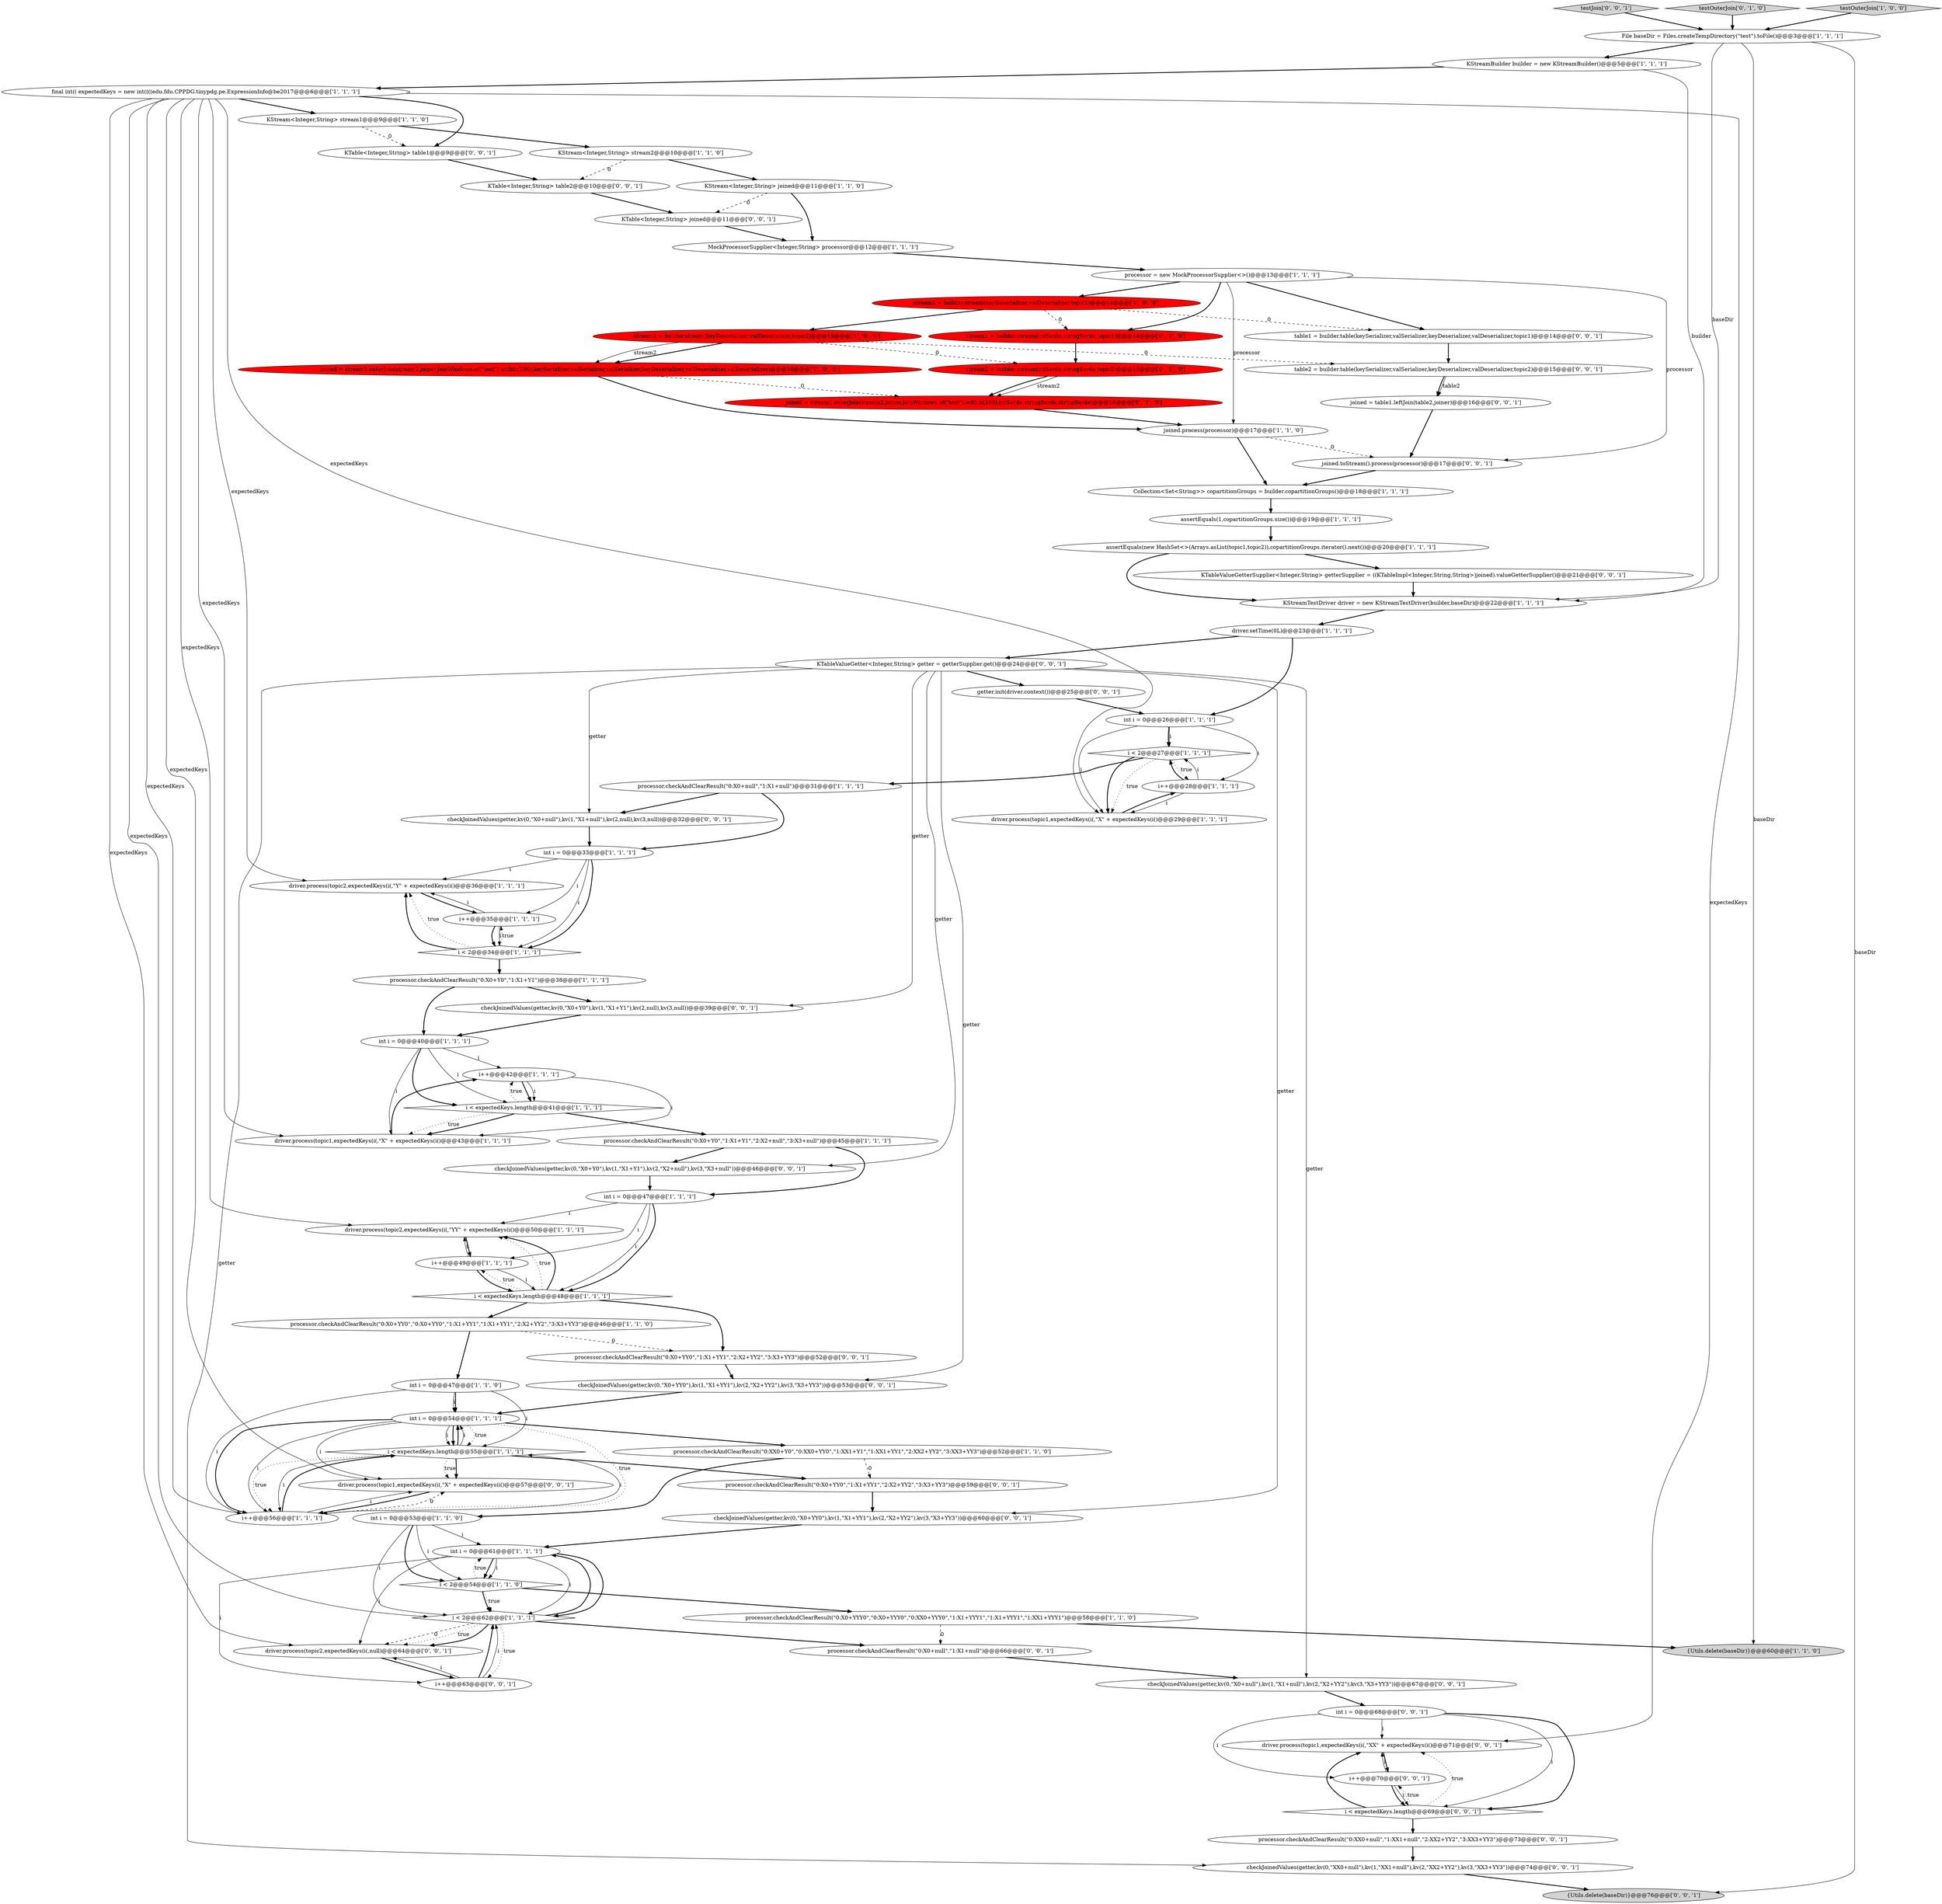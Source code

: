 digraph {
26 [style = filled, label = "{Utils.delete(baseDir)}@@@60@@@['1', '1', '0']", fillcolor = lightgray, shape = ellipse image = "AAA0AAABBB1BBB"];
2 [style = filled, label = "int i = 0@@@54@@@['1', '1', '1']", fillcolor = white, shape = ellipse image = "AAA0AAABBB1BBB"];
1 [style = filled, label = "KStream<Integer,String> stream1@@@9@@@['1', '1', '0']", fillcolor = white, shape = ellipse image = "AAA0AAABBB1BBB"];
4 [style = filled, label = "processor.checkAndClearResult(\"0:X0+YY0\",\"0:X0+YY0\",\"1:X1+YY1\",\"1:X1+YY1\",\"2:X2+YY2\",\"3:X3+YY3\")@@@46@@@['1', '1', '0']", fillcolor = white, shape = ellipse image = "AAA0AAABBB1BBB"];
27 [style = filled, label = "i++@@@42@@@['1', '1', '1']", fillcolor = white, shape = ellipse image = "AAA0AAABBB1BBB"];
8 [style = filled, label = "i < 2@@@27@@@['1', '1', '1']", fillcolor = white, shape = diamond image = "AAA0AAABBB1BBB"];
57 [style = filled, label = "processor.checkAndClearResult(\"0:X0+null\",\"1:X1+null\")@@@66@@@['0', '0', '1']", fillcolor = white, shape = ellipse image = "AAA0AAABBB3BBB"];
0 [style = filled, label = "processor.checkAndClearResult(\"0:X0+YYY0\",\"0:X0+YYY0\",\"0:XX0+YYY0\",\"1:X1+YYY1\",\"1:X1+YYY1\",\"1:XX1+YYY1\")@@@58@@@['1', '1', '0']", fillcolor = white, shape = ellipse image = "AAA0AAABBB1BBB"];
33 [style = filled, label = "i < 2@@@62@@@['1', '1', '1']", fillcolor = white, shape = diamond image = "AAA0AAABBB1BBB"];
48 [style = filled, label = "KStream<Integer,String> joined@@@11@@@['1', '1', '0']", fillcolor = white, shape = ellipse image = "AAA0AAABBB1BBB"];
61 [style = filled, label = "driver.process(topic2,expectedKeys(i(,null)@@@64@@@['0', '0', '1']", fillcolor = white, shape = ellipse image = "AAA0AAABBB3BBB"];
5 [style = filled, label = "int i = 0@@@53@@@['1', '1', '0']", fillcolor = white, shape = ellipse image = "AAA0AAABBB1BBB"];
25 [style = filled, label = "int i = 0@@@61@@@['1', '1', '1']", fillcolor = white, shape = ellipse image = "AAA0AAABBB1BBB"];
77 [style = filled, label = "checkJoinedValues(getter,kv(0,\"X0+Y0\"),kv(1,\"X1+Y1\"),kv(2,null),kv(3,null))@@@39@@@['0', '0', '1']", fillcolor = white, shape = ellipse image = "AAA0AAABBB3BBB"];
23 [style = filled, label = "joined.process(processor)@@@17@@@['1', '1', '0']", fillcolor = white, shape = ellipse image = "AAA0AAABBB1BBB"];
76 [style = filled, label = "table2 = builder.table(keySerializer,valSerializer,keyDeserializer,valDeserializer,topic2)@@@15@@@['0', '0', '1']", fillcolor = white, shape = ellipse image = "AAA0AAABBB3BBB"];
44 [style = filled, label = "assertEquals(1,copartitionGroups.size())@@@19@@@['1', '1', '1']", fillcolor = white, shape = ellipse image = "AAA0AAABBB1BBB"];
12 [style = filled, label = "i++@@@28@@@['1', '1', '1']", fillcolor = white, shape = ellipse image = "AAA0AAABBB1BBB"];
3 [style = filled, label = "processor.checkAndClearResult(\"0:X0+Y0\",\"1:X1+Y1\",\"2:X2+null\",\"3:X3+null\")@@@45@@@['1', '1', '1']", fillcolor = white, shape = ellipse image = "AAA0AAABBB1BBB"];
58 [style = filled, label = "joined.toStream().process(processor)@@@17@@@['0', '0', '1']", fillcolor = white, shape = ellipse image = "AAA0AAABBB3BBB"];
28 [style = filled, label = "stream1 = builder.stream(keyDeserializer,valDeserializer,topic1)@@@14@@@['1', '0', '0']", fillcolor = red, shape = ellipse image = "AAA1AAABBB1BBB"];
47 [style = filled, label = "stream2 = builder.stream(keyDeserializer,valDeserializer,topic2)@@@15@@@['1', '0', '0']", fillcolor = red, shape = ellipse image = "AAA1AAABBB1BBB"];
72 [style = filled, label = "driver.process(topic1,expectedKeys(i(,\"XX\" + expectedKeys(i()@@@71@@@['0', '0', '1']", fillcolor = white, shape = ellipse image = "AAA0AAABBB3BBB"];
39 [style = filled, label = "driver.process(topic1,expectedKeys(i(,\"X\" + expectedKeys(i()@@@29@@@['1', '1', '1']", fillcolor = white, shape = ellipse image = "AAA0AAABBB1BBB"];
21 [style = filled, label = "i < expectedKeys.length@@@41@@@['1', '1', '1']", fillcolor = white, shape = diamond image = "AAA0AAABBB1BBB"];
64 [style = filled, label = "KTable<Integer,String> table1@@@9@@@['0', '0', '1']", fillcolor = white, shape = ellipse image = "AAA0AAABBB3BBB"];
53 [style = filled, label = "{Utils.delete(baseDir)}@@@76@@@['0', '0', '1']", fillcolor = lightgray, shape = ellipse image = "AAA0AAABBB3BBB"];
49 [style = filled, label = "stream1 = builder.stream(intSerde,stringSerde,topic1)@@@14@@@['0', '1', '0']", fillcolor = red, shape = ellipse image = "AAA1AAABBB2BBB"];
29 [style = filled, label = "i < expectedKeys.length@@@55@@@['1', '1', '1']", fillcolor = white, shape = diamond image = "AAA0AAABBB1BBB"];
80 [style = filled, label = "table1 = builder.table(keySerializer,valSerializer,keyDeserializer,valDeserializer,topic1)@@@14@@@['0', '0', '1']", fillcolor = white, shape = ellipse image = "AAA0AAABBB3BBB"];
78 [style = filled, label = "KTable<Integer,String> table2@@@10@@@['0', '0', '1']", fillcolor = white, shape = ellipse image = "AAA0AAABBB3BBB"];
17 [style = filled, label = "driver.process(topic2,expectedKeys(i(,\"YY\" + expectedKeys(i()@@@50@@@['1', '1', '1']", fillcolor = white, shape = ellipse image = "AAA0AAABBB1BBB"];
36 [style = filled, label = "i++@@@56@@@['1', '1', '1']", fillcolor = white, shape = ellipse image = "AAA0AAABBB1BBB"];
59 [style = filled, label = "KTableValueGetter<Integer,String> getter = getterSupplier.get()@@@24@@@['0', '0', '1']", fillcolor = white, shape = ellipse image = "AAA0AAABBB3BBB"];
22 [style = filled, label = "int i = 0@@@33@@@['1', '1', '1']", fillcolor = white, shape = ellipse image = "AAA0AAABBB1BBB"];
9 [style = filled, label = "driver.process(topic1,expectedKeys(i(,\"X\" + expectedKeys(i()@@@43@@@['1', '1', '1']", fillcolor = white, shape = ellipse image = "AAA0AAABBB1BBB"];
10 [style = filled, label = "KStreamTestDriver driver = new KStreamTestDriver(builder,baseDir)@@@22@@@['1', '1', '1']", fillcolor = white, shape = ellipse image = "AAA0AAABBB1BBB"];
43 [style = filled, label = "driver.setTime(0L)@@@23@@@['1', '1', '1']", fillcolor = white, shape = ellipse image = "AAA0AAABBB1BBB"];
7 [style = filled, label = "processor.checkAndClearResult(\"0:X0+null\",\"1:X1+null\")@@@31@@@['1', '1', '1']", fillcolor = white, shape = ellipse image = "AAA0AAABBB1BBB"];
20 [style = filled, label = "processor = new MockProcessorSupplier<>()@@@13@@@['1', '1', '1']", fillcolor = white, shape = ellipse image = "AAA0AAABBB1BBB"];
40 [style = filled, label = "int i = 0@@@47@@@['1', '1', '1']", fillcolor = white, shape = ellipse image = "AAA0AAABBB1BBB"];
54 [style = filled, label = "testJoin['0', '0', '1']", fillcolor = lightgray, shape = diamond image = "AAA0AAABBB3BBB"];
73 [style = filled, label = "getter.init(driver.context())@@@25@@@['0', '0', '1']", fillcolor = white, shape = ellipse image = "AAA0AAABBB3BBB"];
24 [style = filled, label = "processor.checkAndClearResult(\"0:X0+Y0\",\"1:X1+Y1\")@@@38@@@['1', '1', '1']", fillcolor = white, shape = ellipse image = "AAA0AAABBB1BBB"];
32 [style = filled, label = "i++@@@49@@@['1', '1', '1']", fillcolor = white, shape = ellipse image = "AAA0AAABBB1BBB"];
63 [style = filled, label = "processor.checkAndClearResult(\"0:XX0+null\",\"1:XX1+null\",\"2:XX2+YY2\",\"3:XX3+YY3\")@@@73@@@['0', '0', '1']", fillcolor = white, shape = ellipse image = "AAA0AAABBB3BBB"];
69 [style = filled, label = "processor.checkAndClearResult(\"0:X0+YY0\",\"1:X1+YY1\",\"2:X2+YY2\",\"3:X3+YY3\")@@@52@@@['0', '0', '1']", fillcolor = white, shape = ellipse image = "AAA0AAABBB3BBB"];
11 [style = filled, label = "processor.checkAndClearResult(\"0:XX0+Y0\",\"0:XX0+YY0\",\"1:XX1+Y1\",\"1:XX1+YY1\",\"2:XX2+YY2\",\"3:XX3+YY3\")@@@52@@@['1', '1', '0']", fillcolor = white, shape = ellipse image = "AAA0AAABBB1BBB"];
56 [style = filled, label = "i++@@@63@@@['0', '0', '1']", fillcolor = white, shape = ellipse image = "AAA0AAABBB3BBB"];
65 [style = filled, label = "KTable<Integer,String> joined@@@11@@@['0', '0', '1']", fillcolor = white, shape = ellipse image = "AAA0AAABBB3BBB"];
41 [style = filled, label = "driver.process(topic2,expectedKeys(i(,\"Y\" + expectedKeys(i()@@@36@@@['1', '1', '1']", fillcolor = white, shape = ellipse image = "AAA0AAABBB1BBB"];
51 [style = filled, label = "testOuterJoin['0', '1', '0']", fillcolor = lightgray, shape = diamond image = "AAA0AAABBB2BBB"];
70 [style = filled, label = "i < expectedKeys.length@@@69@@@['0', '0', '1']", fillcolor = white, shape = diamond image = "AAA0AAABBB3BBB"];
71 [style = filled, label = "checkJoinedValues(getter,kv(0,\"X0+Y0\"),kv(1,\"X1+Y1\"),kv(2,\"X2+null\"),kv(3,\"X3+null\"))@@@46@@@['0', '0', '1']", fillcolor = white, shape = ellipse image = "AAA0AAABBB3BBB"];
55 [style = filled, label = "KTableValueGetterSupplier<Integer,String> getterSupplier = ((KTableImpl<Integer,String,String>)joined).valueGetterSupplier()@@@21@@@['0', '0', '1']", fillcolor = white, shape = ellipse image = "AAA0AAABBB3BBB"];
52 [style = filled, label = "joined = stream1.outerJoin(stream2,joiner,JoinWindows.of(\"test\").within(100),intSerde,stringSerde,stringSerde)@@@16@@@['0', '1', '0']", fillcolor = red, shape = ellipse image = "AAA1AAABBB2BBB"];
66 [style = filled, label = "checkJoinedValues(getter,kv(0,\"X0+null\"),kv(1,\"X1+null\"),kv(2,null),kv(3,null))@@@32@@@['0', '0', '1']", fillcolor = white, shape = ellipse image = "AAA0AAABBB3BBB"];
81 [style = filled, label = "checkJoinedValues(getter,kv(0,\"X0+YY0\"),kv(1,\"X1+YY1\"),kv(2,\"X2+YY2\"),kv(3,\"X3+YY3\"))@@@60@@@['0', '0', '1']", fillcolor = white, shape = ellipse image = "AAA0AAABBB3BBB"];
50 [style = filled, label = "stream2 = builder.stream(intSerde,stringSerde,topic2)@@@15@@@['0', '1', '0']", fillcolor = red, shape = ellipse image = "AAA1AAABBB2BBB"];
60 [style = filled, label = "int i = 0@@@68@@@['0', '0', '1']", fillcolor = white, shape = ellipse image = "AAA0AAABBB3BBB"];
67 [style = filled, label = "checkJoinedValues(getter,kv(0,\"XX0+null\"),kv(1,\"XX1+null\"),kv(2,\"XX2+YY2\"),kv(3,\"XX3+YY3\"))@@@74@@@['0', '0', '1']", fillcolor = white, shape = ellipse image = "AAA0AAABBB3BBB"];
82 [style = filled, label = "checkJoinedValues(getter,kv(0,\"X0+YY0\"),kv(1,\"X1+YY1\"),kv(2,\"X2+YY2\"),kv(3,\"X3+YY3\"))@@@53@@@['0', '0', '1']", fillcolor = white, shape = ellipse image = "AAA0AAABBB3BBB"];
74 [style = filled, label = "checkJoinedValues(getter,kv(0,\"X0+null\"),kv(1,\"X1+null\"),kv(2,\"X2+YY2\"),kv(3,\"X3+YY3\"))@@@67@@@['0', '0', '1']", fillcolor = white, shape = ellipse image = "AAA0AAABBB3BBB"];
38 [style = filled, label = "i < 2@@@54@@@['1', '1', '0']", fillcolor = white, shape = diamond image = "AAA0AAABBB1BBB"];
19 [style = filled, label = "File baseDir = Files.createTempDirectory(\"test\").toFile()@@@3@@@['1', '1', '1']", fillcolor = white, shape = ellipse image = "AAA0AAABBB1BBB"];
35 [style = filled, label = "assertEquals(new HashSet<>(Arrays.asList(topic1,topic2)),copartitionGroups.iterator().next())@@@20@@@['1', '1', '1']", fillcolor = white, shape = ellipse image = "AAA0AAABBB1BBB"];
45 [style = filled, label = "int i = 0@@@26@@@['1', '1', '1']", fillcolor = white, shape = ellipse image = "AAA0AAABBB1BBB"];
79 [style = filled, label = "processor.checkAndClearResult(\"0:X0+YY0\",\"1:X1+YY1\",\"2:X2+YY2\",\"3:X3+YY3\")@@@59@@@['0', '0', '1']", fillcolor = white, shape = ellipse image = "AAA0AAABBB3BBB"];
31 [style = filled, label = "joined = stream1.outerJoin(stream2,joiner,JoinWindows.of(\"test\").within(100),keySerializer,valSerializer,valSerializer,keyDeserializer,valDeserializer,valDeserializer)@@@16@@@['1', '0', '0']", fillcolor = red, shape = ellipse image = "AAA1AAABBB1BBB"];
15 [style = filled, label = "int i = 0@@@47@@@['1', '1', '0']", fillcolor = white, shape = ellipse image = "AAA0AAABBB1BBB"];
6 [style = filled, label = "testOuterJoin['1', '0', '0']", fillcolor = lightgray, shape = diamond image = "AAA0AAABBB1BBB"];
34 [style = filled, label = "final int(( expectedKeys = new int((((edu.fdu.CPPDG.tinypdg.pe.ExpressionInfo@be2017@@@6@@@['1', '1', '1']", fillcolor = white, shape = ellipse image = "AAA0AAABBB1BBB"];
42 [style = filled, label = "i++@@@35@@@['1', '1', '1']", fillcolor = white, shape = ellipse image = "AAA0AAABBB1BBB"];
18 [style = filled, label = "KStreamBuilder builder = new KStreamBuilder()@@@5@@@['1', '1', '1']", fillcolor = white, shape = ellipse image = "AAA0AAABBB1BBB"];
13 [style = filled, label = "KStream<Integer,String> stream2@@@10@@@['1', '1', '0']", fillcolor = white, shape = ellipse image = "AAA0AAABBB1BBB"];
46 [style = filled, label = "i < expectedKeys.length@@@48@@@['1', '1', '1']", fillcolor = white, shape = diamond image = "AAA0AAABBB1BBB"];
30 [style = filled, label = "int i = 0@@@40@@@['1', '1', '1']", fillcolor = white, shape = ellipse image = "AAA0AAABBB1BBB"];
75 [style = filled, label = "i++@@@70@@@['0', '0', '1']", fillcolor = white, shape = ellipse image = "AAA0AAABBB3BBB"];
68 [style = filled, label = "driver.process(topic1,expectedKeys(i(,\"X\" + expectedKeys(i()@@@57@@@['0', '0', '1']", fillcolor = white, shape = ellipse image = "AAA0AAABBB3BBB"];
16 [style = filled, label = "i < 2@@@34@@@['1', '1', '1']", fillcolor = white, shape = diamond image = "AAA0AAABBB1BBB"];
14 [style = filled, label = "Collection<Set<String>> copartitionGroups = builder.copartitionGroups()@@@18@@@['1', '1', '1']", fillcolor = white, shape = ellipse image = "AAA0AAABBB1BBB"];
37 [style = filled, label = "MockProcessorSupplier<Integer,String> processor@@@12@@@['1', '1', '1']", fillcolor = white, shape = ellipse image = "AAA0AAABBB1BBB"];
62 [style = filled, label = "joined = table1.leftJoin(table2,joiner)@@@16@@@['0', '0', '1']", fillcolor = white, shape = ellipse image = "AAA0AAABBB3BBB"];
5->33 [style = solid, label="i"];
45->8 [style = solid, label="i"];
76->62 [style = bold, label=""];
12->39 [style = solid, label="i"];
25->33 [style = bold, label=""];
61->56 [style = bold, label=""];
35->55 [style = bold, label=""];
24->77 [style = bold, label=""];
75->70 [style = solid, label="i"];
36->29 [style = bold, label=""];
33->61 [style = dashed, label="0"];
44->35 [style = bold, label=""];
12->8 [style = solid, label="i"];
59->74 [style = solid, label="getter"];
4->15 [style = bold, label=""];
70->75 [style = dotted, label="true"];
21->27 [style = dotted, label="true"];
40->32 [style = solid, label="i"];
34->17 [style = solid, label="expectedKeys"];
45->12 [style = solid, label="i"];
5->38 [style = bold, label=""];
1->13 [style = bold, label=""];
54->19 [style = bold, label=""];
23->58 [style = dashed, label="0"];
69->82 [style = bold, label=""];
24->30 [style = bold, label=""];
2->68 [style = solid, label="i"];
16->41 [style = bold, label=""];
31->52 [style = dashed, label="0"];
34->68 [style = solid, label="expectedKeys"];
29->2 [style = bold, label=""];
36->68 [style = dashed, label="0"];
27->9 [style = solid, label="i"];
33->25 [style = bold, label=""];
59->81 [style = solid, label="getter"];
65->37 [style = bold, label=""];
34->64 [style = bold, label=""];
57->74 [style = bold, label=""];
19->53 [style = solid, label="baseDir"];
2->36 [style = bold, label=""];
15->2 [style = solid, label="i"];
15->36 [style = solid, label="i"];
34->61 [style = solid, label="expectedKeys"];
22->16 [style = solid, label="i"];
35->10 [style = bold, label=""];
34->33 [style = solid, label="expectedKeys"];
32->46 [style = solid, label="i"];
70->72 [style = dotted, label="true"];
8->39 [style = bold, label=""];
34->9 [style = solid, label="expectedKeys"];
16->41 [style = dotted, label="true"];
29->36 [style = dotted, label="true"];
59->71 [style = solid, label="getter"];
38->33 [style = dotted, label="true"];
21->3 [style = bold, label=""];
47->76 [style = dashed, label="0"];
18->10 [style = solid, label="builder"];
48->37 [style = bold, label=""];
19->18 [style = bold, label=""];
52->23 [style = bold, label=""];
2->29 [style = dotted, label="true"];
48->65 [style = dashed, label="0"];
59->73 [style = bold, label=""];
16->42 [style = dotted, label="true"];
60->70 [style = bold, label=""];
0->57 [style = dashed, label="0"];
20->58 [style = solid, label="processor"];
29->79 [style = bold, label=""];
42->41 [style = solid, label="i"];
79->81 [style = bold, label=""];
30->27 [style = solid, label="i"];
33->61 [style = dotted, label="true"];
67->53 [style = bold, label=""];
15->29 [style = solid, label="i"];
77->30 [style = bold, label=""];
43->45 [style = bold, label=""];
29->2 [style = solid, label="i"];
23->14 [style = bold, label=""];
46->32 [style = dotted, label="true"];
21->9 [style = bold, label=""];
30->9 [style = solid, label="i"];
21->9 [style = dotted, label="true"];
8->12 [style = dotted, label="true"];
46->4 [style = bold, label=""];
3->71 [style = bold, label=""];
38->0 [style = bold, label=""];
39->12 [style = bold, label=""];
80->76 [style = bold, label=""];
5->25 [style = solid, label="i"];
2->36 [style = solid, label="i"];
38->33 [style = bold, label=""];
56->33 [style = bold, label=""];
75->72 [style = solid, label="i"];
29->68 [style = dotted, label="true"];
7->66 [style = bold, label=""];
25->38 [style = bold, label=""];
43->59 [style = bold, label=""];
68->36 [style = bold, label=""];
32->46 [style = bold, label=""];
22->42 [style = solid, label="i"];
10->43 [style = bold, label=""];
59->82 [style = solid, label="getter"];
22->16 [style = bold, label=""];
72->75 [style = bold, label=""];
18->34 [style = bold, label=""];
47->31 [style = bold, label=""];
28->47 [style = bold, label=""];
16->24 [style = bold, label=""];
58->14 [style = bold, label=""];
40->46 [style = solid, label="i"];
60->72 [style = solid, label="i"];
4->69 [style = dashed, label="0"];
19->10 [style = solid, label="baseDir"];
42->16 [style = bold, label=""];
8->39 [style = dotted, label="true"];
13->48 [style = bold, label=""];
73->45 [style = bold, label=""];
81->25 [style = bold, label=""];
38->25 [style = dotted, label="true"];
47->31 [style = solid, label="stream2"];
33->57 [style = bold, label=""];
34->41 [style = solid, label="expectedKeys"];
28->49 [style = dashed, label="0"];
55->10 [style = bold, label=""];
49->50 [style = bold, label=""];
20->80 [style = bold, label=""];
34->72 [style = solid, label="expectedKeys"];
9->27 [style = bold, label=""];
29->68 [style = bold, label=""];
82->2 [style = bold, label=""];
7->22 [style = bold, label=""];
11->5 [style = bold, label=""];
19->26 [style = solid, label="baseDir"];
30->21 [style = bold, label=""];
34->39 [style = solid, label="expectedKeys"];
25->56 [style = solid, label="i"];
78->65 [style = bold, label=""];
29->36 [style = solid, label="i"];
40->17 [style = solid, label="i"];
12->8 [style = bold, label=""];
1->64 [style = dashed, label="0"];
45->8 [style = bold, label=""];
59->66 [style = solid, label="getter"];
63->67 [style = bold, label=""];
64->78 [style = bold, label=""];
74->60 [style = bold, label=""];
22->41 [style = solid, label="i"];
25->38 [style = solid, label="i"];
25->33 [style = solid, label="i"];
20->49 [style = bold, label=""];
71->40 [style = bold, label=""];
70->72 [style = bold, label=""];
2->36 [style = dotted, label="true"];
46->69 [style = bold, label=""];
27->21 [style = bold, label=""];
30->21 [style = solid, label="i"];
2->11 [style = bold, label=""];
66->22 [style = bold, label=""];
2->29 [style = solid, label="i"];
75->70 [style = bold, label=""];
33->61 [style = bold, label=""];
20->23 [style = solid, label="processor"];
15->2 [style = bold, label=""];
31->23 [style = bold, label=""];
0->26 [style = bold, label=""];
25->61 [style = solid, label="i"];
3->40 [style = bold, label=""];
34->1 [style = bold, label=""];
34->36 [style = solid, label="expectedKeys"];
59->67 [style = solid, label="getter"];
36->68 [style = solid, label="i"];
20->28 [style = bold, label=""];
62->58 [style = bold, label=""];
37->20 [style = bold, label=""];
5->38 [style = solid, label="i"];
70->63 [style = bold, label=""];
56->33 [style = solid, label="i"];
6->19 [style = bold, label=""];
17->32 [style = bold, label=""];
56->61 [style = solid, label="i"];
76->62 [style = solid, label="table2"];
14->44 [style = bold, label=""];
50->52 [style = bold, label=""];
8->7 [style = bold, label=""];
33->56 [style = dotted, label="true"];
40->46 [style = bold, label=""];
60->70 [style = solid, label="i"];
45->39 [style = solid, label="i"];
60->75 [style = solid, label="i"];
11->79 [style = dashed, label="0"];
46->17 [style = dotted, label="true"];
47->50 [style = dashed, label="0"];
32->17 [style = solid, label="i"];
36->29 [style = solid, label="i"];
42->16 [style = solid, label="i"];
13->78 [style = dashed, label="0"];
28->80 [style = dashed, label="0"];
2->29 [style = bold, label=""];
46->17 [style = bold, label=""];
27->21 [style = solid, label="i"];
59->77 [style = solid, label="getter"];
51->19 [style = bold, label=""];
50->52 [style = solid, label="stream2"];
41->42 [style = bold, label=""];
}

